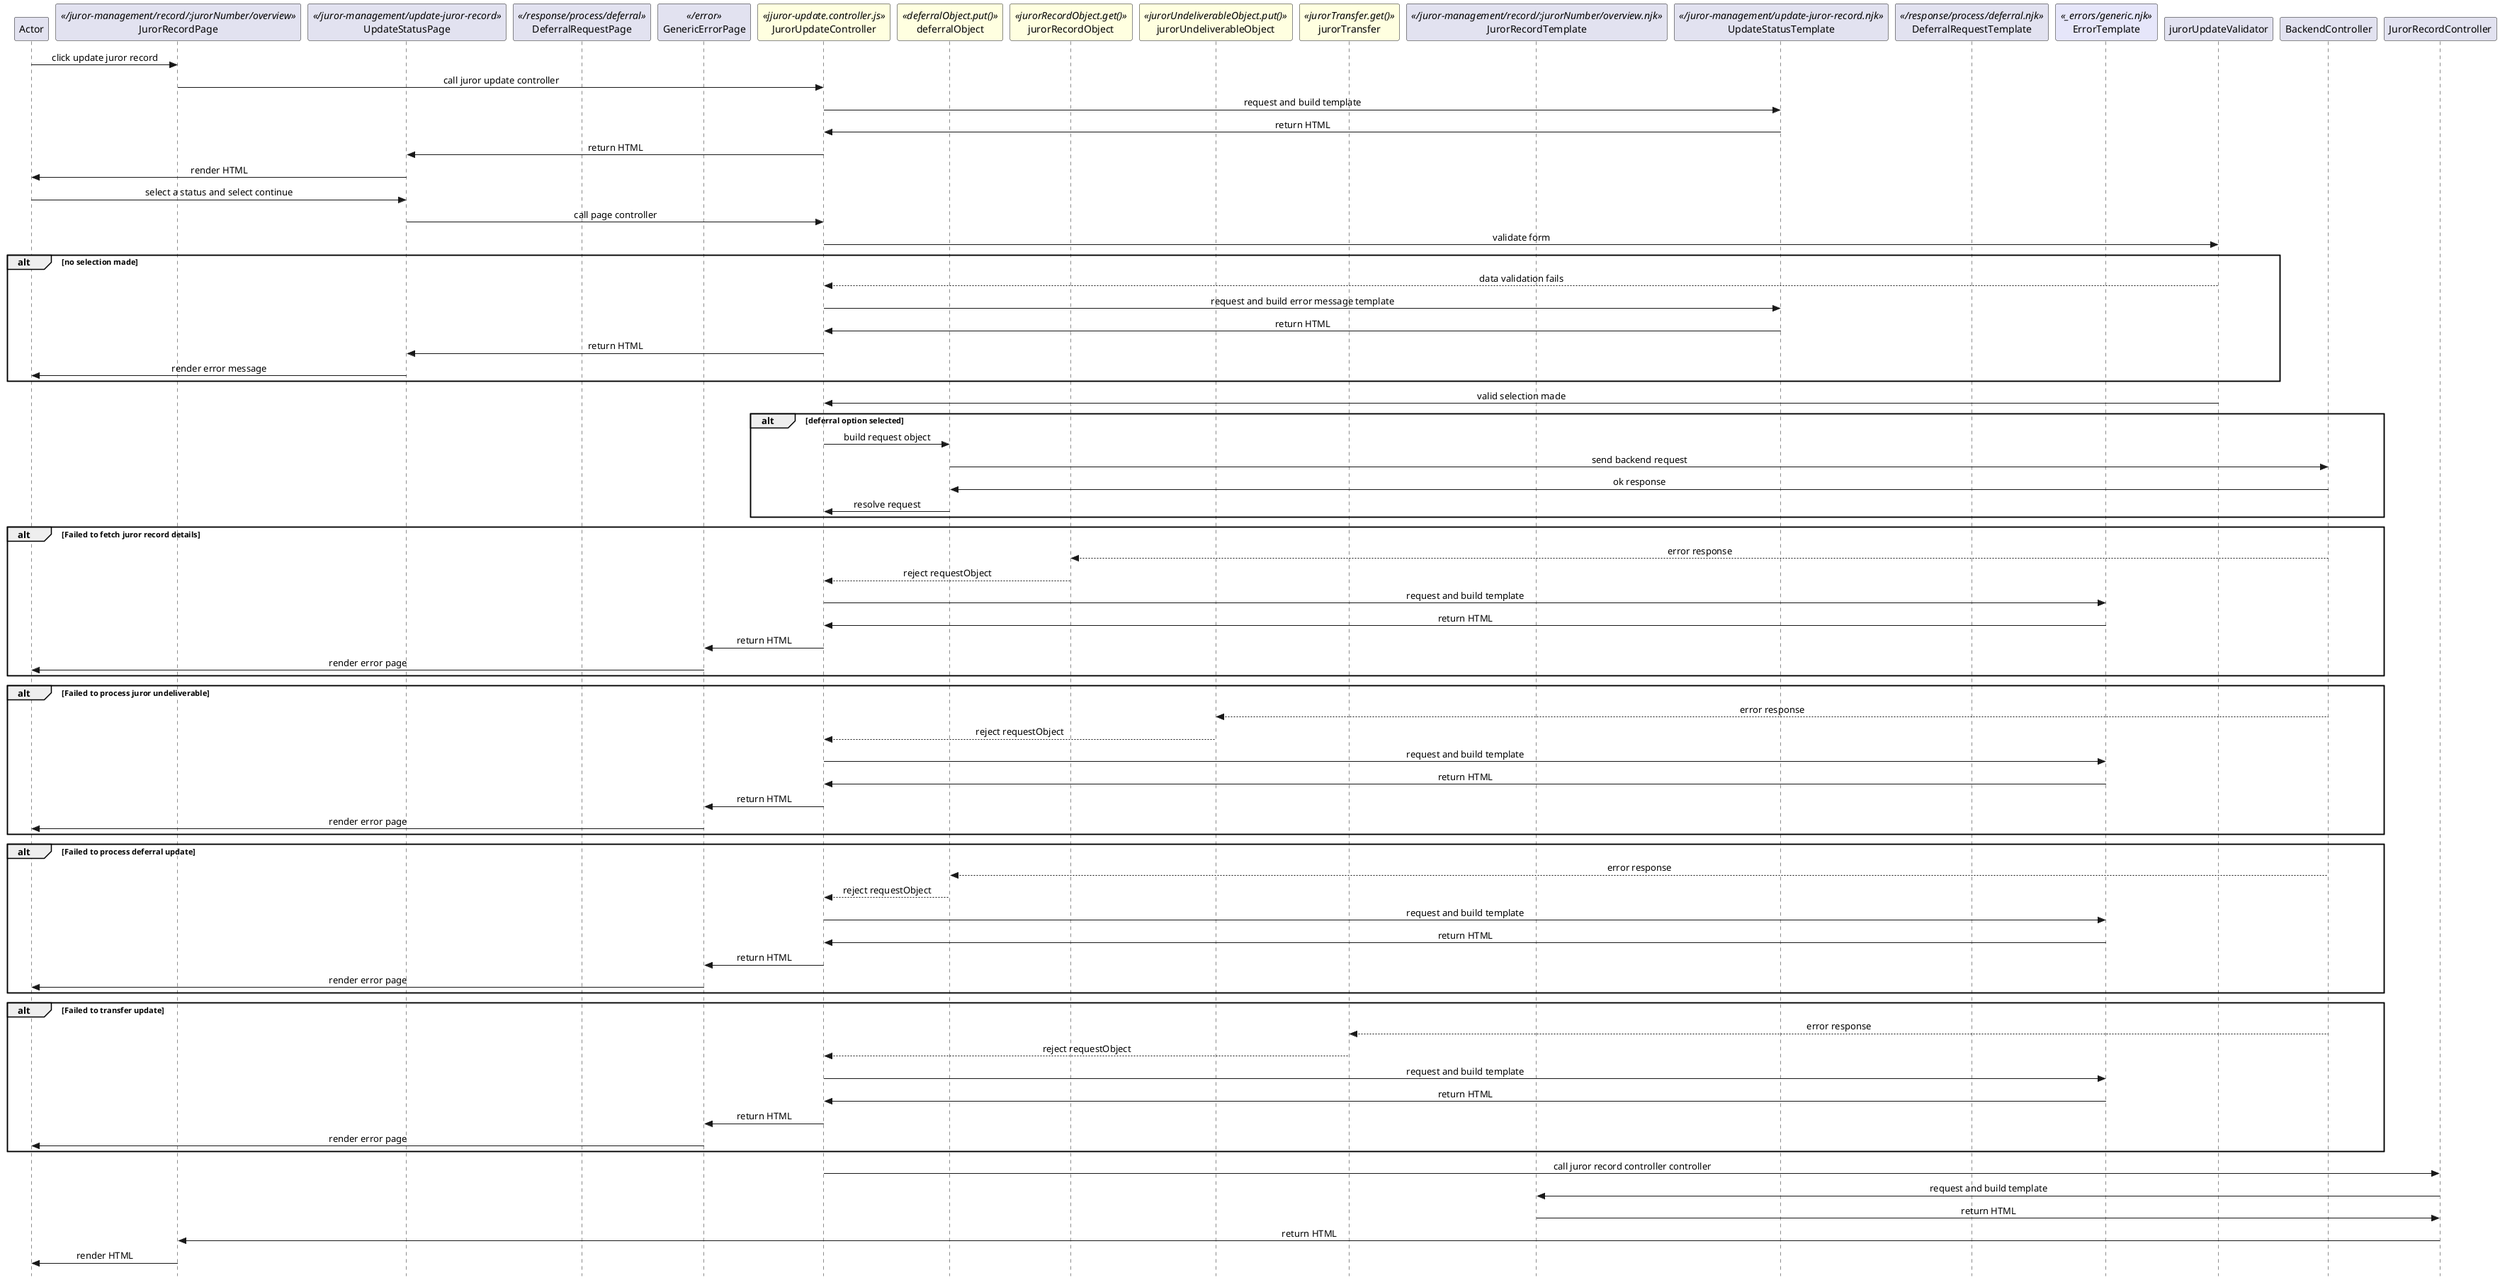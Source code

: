 @startuml update-juror-status

skinparam Style strictuml 
skinparam SequenceMessageAlignment center

participant Actor

''' LOCAL ROUTING
participant JurorRecordPage <</juror-management/record/:jurorNumber/overview>>
participant UpdateStatusPage <</juror-management/update-juror-record>>
participant DeferralRequestPage <</response/process/deferral>>
participant GenericErrorPage <</error>>

''' CONTROLLER AND REQUEST OBJECTS
participant JurorUpdateController <<jjuror-update.controller.js>> #lightyellow
participant deferralObject <<deferralObject.put()>> #lightyellow
participant jurorRecordObject <<jurorRecordObject.get()>> #lightyellow
participant jurorUndeliverableObject <<jurorUndeliverableObject.put()>> #lightyellow
participant jurorTransfer <<jurorTransfer.get()>> #lightyellow

''' TEMPLATES
participant JurorRecordTemplate <</juror-management/record/:jurorNumber/overview.njk>>
participant UpdateStatusTemplate <</juror-management/update-juror-record.njk>>
participant DeferralRequestTemplate <</response/process/deferral.njk>>
participant ErrorTemplate <<_errors/generic.njk>> #lavender

''' FILTERS AND VALIDATORS
participant jurorUpdateValidator

''' BACKEND CONTROLLER
participant BackendController

Actor -> JurorRecordPage : click update juror record
JurorRecordPage -> JurorUpdateController : call juror update controller

JurorUpdateController -> UpdateStatusTemplate : request and build template
JurorUpdateController <- UpdateStatusTemplate : return HTML
UpdateStatusPage <- JurorUpdateController : return HTML
Actor <- UpdateStatusPage : render HTML

Actor -> UpdateStatusPage : select a status and select continue

UpdateStatusPage -> JurorUpdateController : call page controller

JurorUpdateController -> jurorUpdateValidator : validate form

alt no selection made
  JurorUpdateController <-- jurorUpdateValidator : data validation fails
  JurorUpdateController -> UpdateStatusTemplate : request and build error message template
  JurorUpdateController <- UpdateStatusTemplate : return HTML
  UpdateStatusPage <- JurorUpdateController : return HTML
  Actor <- UpdateStatusPage : render error message
end

JurorUpdateController <- jurorUpdateValidator : valid selection made

alt deferral option selected
    JurorUpdateController -> deferralObject : build request object
    deferralObject -> BackendController : send backend request
    deferralObject <- BackendController : ok response
    JurorUpdateController <- deferralObject : resolve request
end

alt Failed to fetch juror record details
    jurorRecordObject <-- BackendController : error response
    JurorUpdateController <-- jurorRecordObject : reject requestObject
    JurorUpdateController -> ErrorTemplate : request and build template
    JurorUpdateController <- ErrorTemplate : return HTML
    GenericErrorPage <- JurorUpdateController : return HTML
    Actor <- GenericErrorPage : render error page
end

alt Failed to process juror undeliverable
    jurorUndeliverableObject <-- BackendController : error response
    JurorUpdateController <-- jurorUndeliverableObject : reject requestObject
    JurorUpdateController -> ErrorTemplate : request and build template
    JurorUpdateController <- ErrorTemplate : return HTML
    GenericErrorPage <- JurorUpdateController : return HTML
    Actor <- GenericErrorPage : render error page
end

alt Failed to process deferral update
    deferralObject <-- BackendController : error response
    JurorUpdateController <-- deferralObject : reject requestObject
    JurorUpdateController -> ErrorTemplate : request and build template
    JurorUpdateController <- ErrorTemplate : return HTML
    GenericErrorPage <- JurorUpdateController : return HTML
    Actor <- GenericErrorPage : render error page
end

alt Failed to transfer update
    jurorTransfer <-- BackendController : error response
    JurorUpdateController <-- jurorTransfer : reject requestObject
    JurorUpdateController -> ErrorTemplate : request and build template
    JurorUpdateController <- ErrorTemplate : return HTML
    GenericErrorPage <- JurorUpdateController : return HTML
    Actor <- GenericErrorPage : render error page
end

JurorUpdateController -> JurorRecordController : call juror record controller controller
JurorRecordController -> JurorRecordTemplate : request and build template
JurorRecordController <- JurorRecordTemplate : return HTML
JurorRecordPage <- JurorRecordController : return HTML
Actor <- JurorRecordPage : render HTML







    